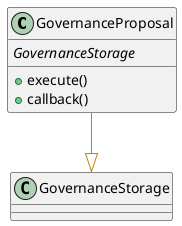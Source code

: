 @startuml
' -- generated by: https://marketplace.visualstudio.com/items?itemName=tintinweb.solidity-visual-auditor
'
' -- for auto-render install: https://marketplace.visualstudio.com/items?itemName=jebbs.plantuml
' -- options --



' -- classes --


class GovernanceProposal {
    ' -- inheritance --
	{abstract}GovernanceStorage

    ' -- usingFor --

    ' -- vars --

    ' -- methods --
	+execute()
	+callback()

}
' -- inheritance / usingFor --
GovernanceProposal --[#DarkGoldenRod]|> GovernanceStorage

@enduml